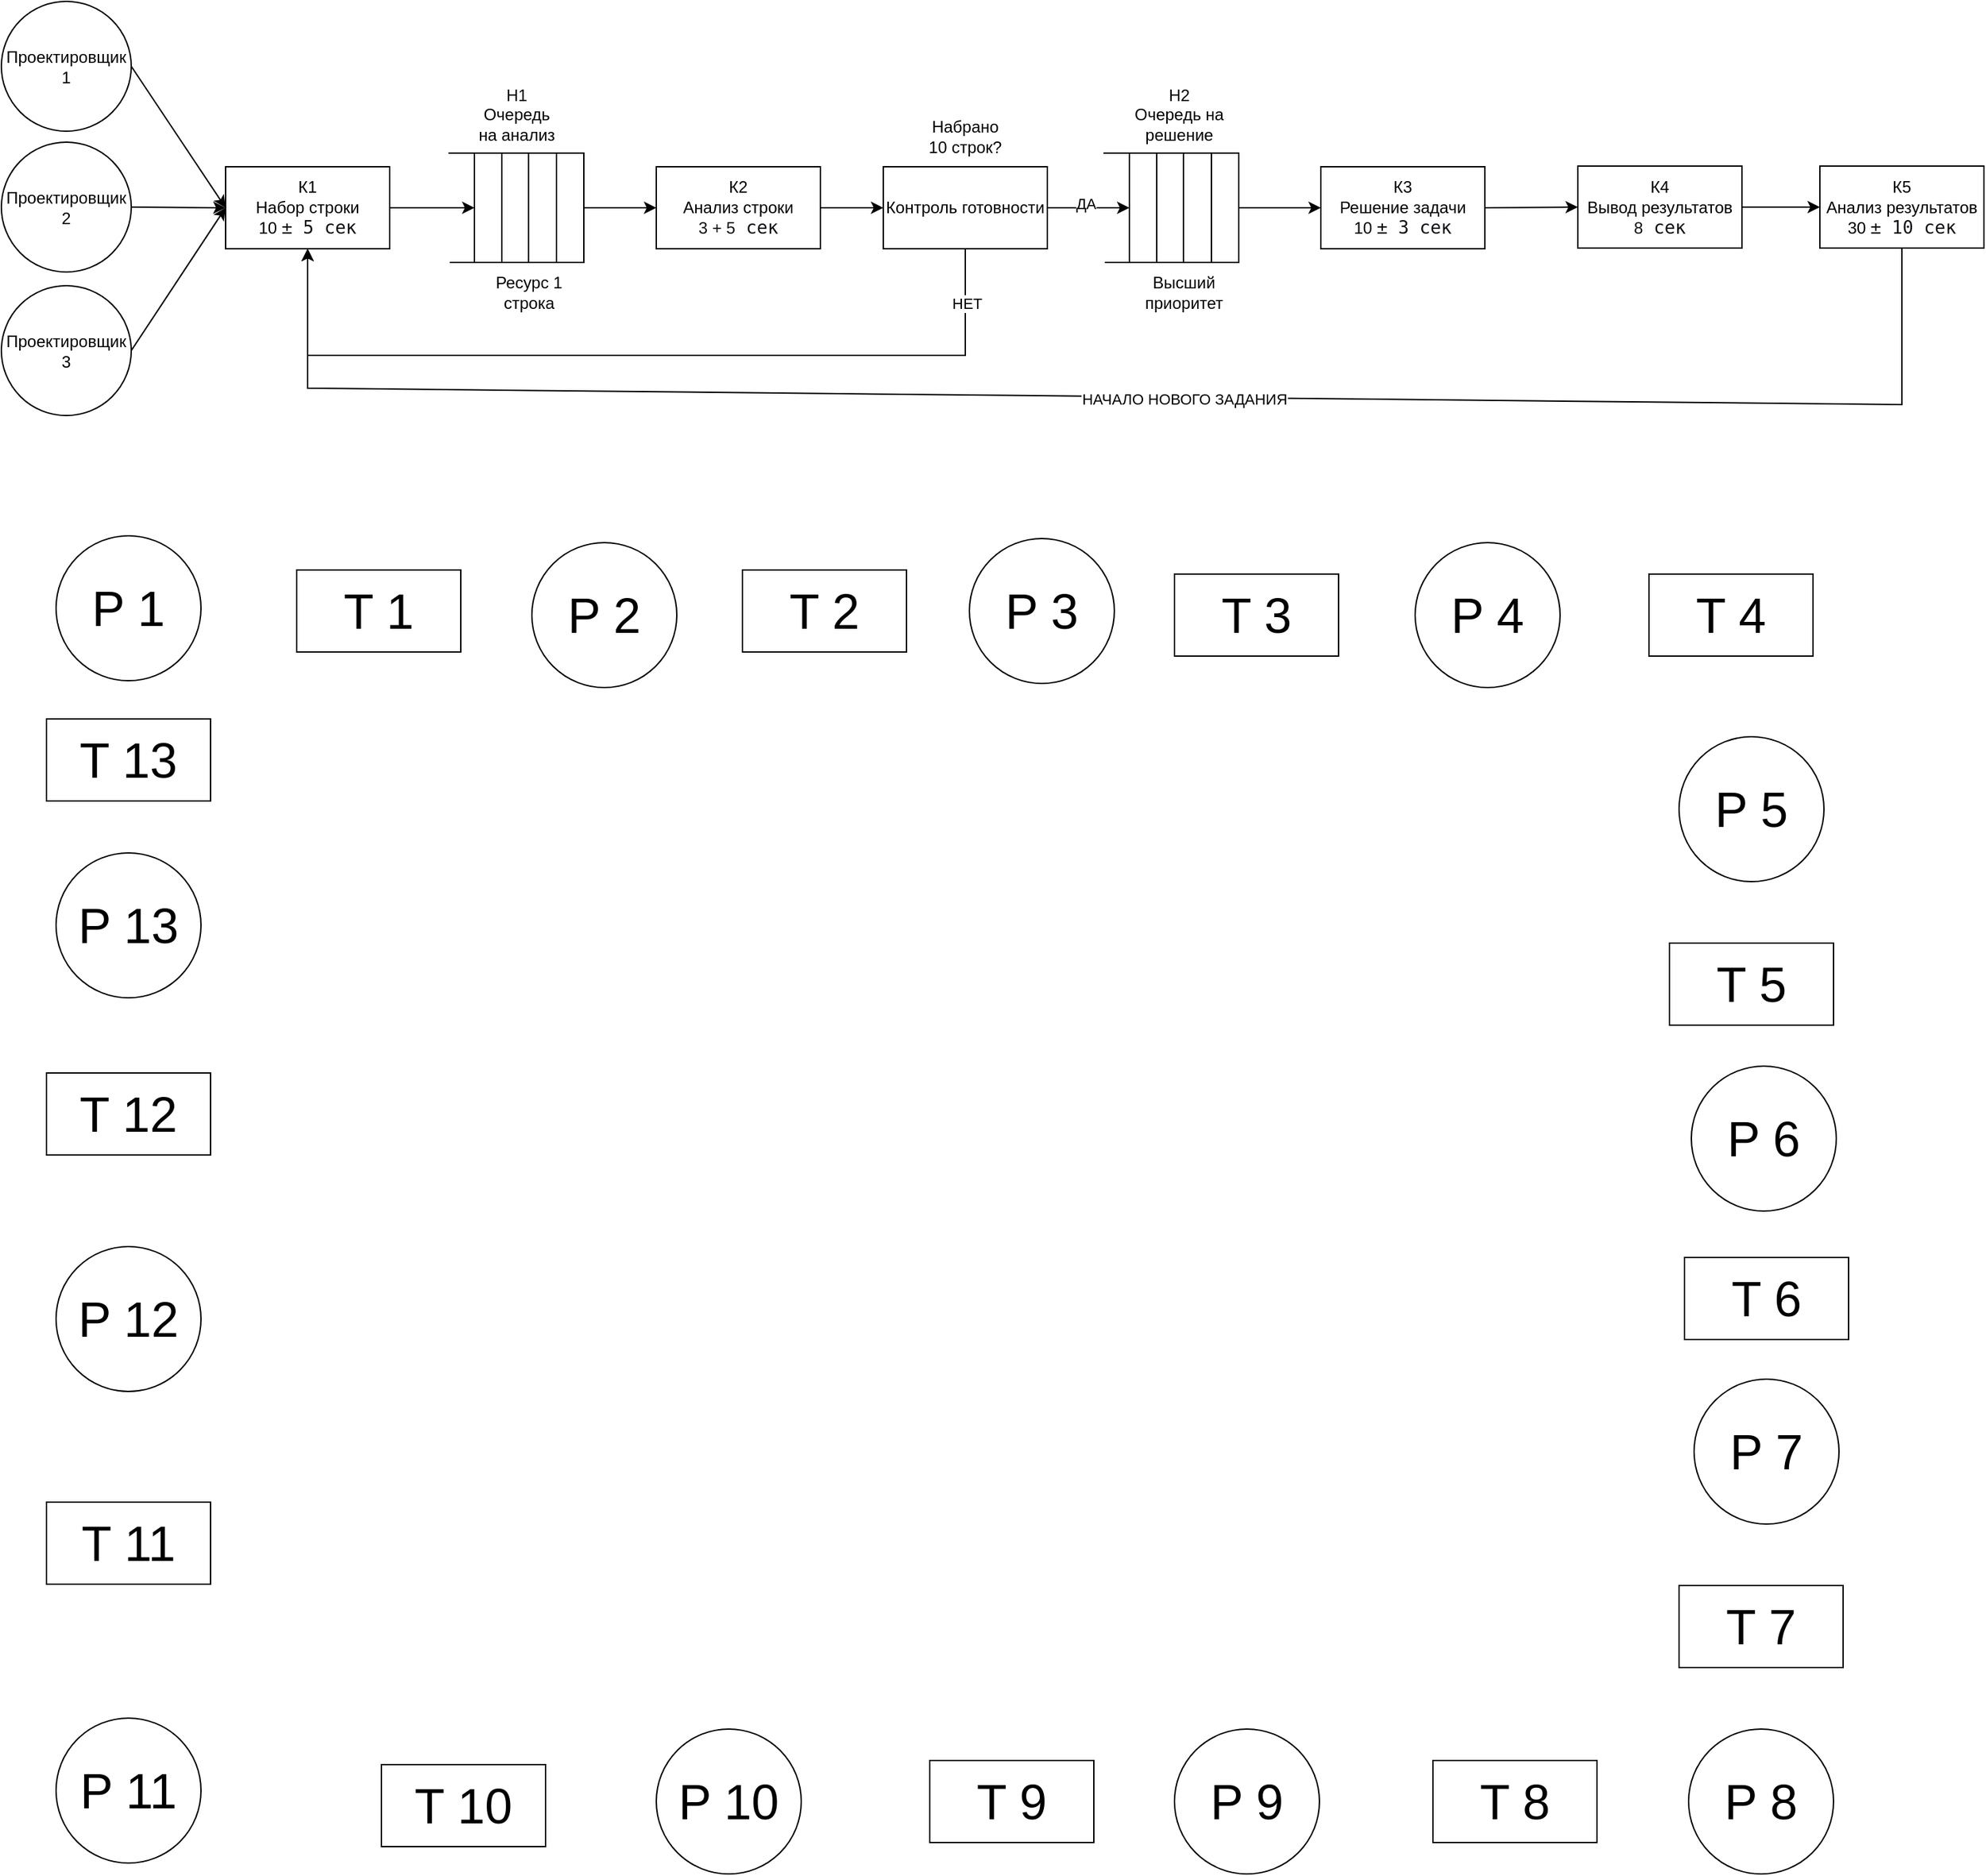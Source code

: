 <mxfile version="28.2.7">
  <diagram name="Страница — 1" id="6K8K25cdljVOq_ZdmeXt">
    <mxGraphModel dx="2084" dy="1096" grid="0" gridSize="10" guides="1" tooltips="1" connect="1" arrows="1" fold="1" page="0" pageScale="1" pageWidth="827" pageHeight="1169" math="0" shadow="0">
      <root>
        <mxCell id="0" />
        <mxCell id="1" parent="0" />
        <mxCell id="H_bH9iHKeHK5xQA8kicP-1" value="Проектировщик 1" style="ellipse;whiteSpace=wrap;html=1;aspect=fixed;" parent="1" vertex="1">
          <mxGeometry x="37" y="101" width="95" height="95" as="geometry" />
        </mxCell>
        <mxCell id="H_bH9iHKeHK5xQA8kicP-2" value="Проектировщик 2" style="ellipse;whiteSpace=wrap;html=1;aspect=fixed;" parent="1" vertex="1">
          <mxGeometry x="37" y="204" width="95" height="95" as="geometry" />
        </mxCell>
        <mxCell id="H_bH9iHKeHK5xQA8kicP-3" value="Проектировщик 3" style="ellipse;whiteSpace=wrap;html=1;aspect=fixed;" parent="1" vertex="1">
          <mxGeometry x="37" y="309" width="95" height="95" as="geometry" />
        </mxCell>
        <mxCell id="H_bH9iHKeHK5xQA8kicP-4" value="К1&lt;div&gt;Набор строки&lt;/div&gt;&lt;div&gt;10&amp;nbsp;&lt;span style=&quot;color: rgb(15, 17, 21); font-family: Menlo, Monaco, Consolas, &amp;quot;Cascadia Mono&amp;quot;, &amp;quot;Ubuntu Mono&amp;quot;, &amp;quot;DejaVu Sans Mono&amp;quot;, &amp;quot;Liberation Mono&amp;quot;, &amp;quot;JetBrains Mono&amp;quot;, &amp;quot;Fira Code&amp;quot;, Cousine, &amp;quot;Roboto Mono&amp;quot;, &amp;quot;Courier New&amp;quot;, Courier, sans-serif, system-ui; font-size: 13px; text-align: start; background-color: transparent;&quot;&gt;± 5 сек&lt;/span&gt;&lt;/div&gt;" style="rounded=0;whiteSpace=wrap;html=1;" parent="1" vertex="1">
          <mxGeometry x="201" y="222" width="120" height="60" as="geometry" />
        </mxCell>
        <mxCell id="H_bH9iHKeHK5xQA8kicP-10" value="" style="whiteSpace=wrap;html=1;aspect=fixed;" parent="1" vertex="1">
          <mxGeometry x="383" y="212" width="80" height="80" as="geometry" />
        </mxCell>
        <mxCell id="H_bH9iHKeHK5xQA8kicP-12" value="" style="endArrow=none;html=1;rounded=0;entryX=0.25;entryY=0;entryDx=0;entryDy=0;exitX=0.25;exitY=1;exitDx=0;exitDy=0;" parent="1" source="H_bH9iHKeHK5xQA8kicP-10" target="H_bH9iHKeHK5xQA8kicP-10" edge="1">
          <mxGeometry width="50" height="50" relative="1" as="geometry">
            <mxPoint x="361" y="298" as="sourcePoint" />
            <mxPoint x="411" y="248" as="targetPoint" />
          </mxGeometry>
        </mxCell>
        <mxCell id="H_bH9iHKeHK5xQA8kicP-13" value="" style="endArrow=none;html=1;rounded=0;entryX=0.25;entryY=0;entryDx=0;entryDy=0;exitX=0.25;exitY=1;exitDx=0;exitDy=0;" parent="1" edge="1">
          <mxGeometry width="50" height="50" relative="1" as="geometry">
            <mxPoint x="422.58" y="292" as="sourcePoint" />
            <mxPoint x="422.58" y="212" as="targetPoint" />
          </mxGeometry>
        </mxCell>
        <mxCell id="H_bH9iHKeHK5xQA8kicP-14" value="" style="endArrow=none;html=1;rounded=0;entryX=0.25;entryY=0;entryDx=0;entryDy=0;exitX=0.25;exitY=1;exitDx=0;exitDy=0;" parent="1" edge="1">
          <mxGeometry width="50" height="50" relative="1" as="geometry">
            <mxPoint x="443" y="292" as="sourcePoint" />
            <mxPoint x="443" y="212" as="targetPoint" />
          </mxGeometry>
        </mxCell>
        <mxCell id="H_bH9iHKeHK5xQA8kicP-15" value="" style="endArrow=none;html=1;rounded=0;entryX=0.75;entryY=1;entryDx=0;entryDy=0;" parent="1" target="H_bH9iHKeHK5xQA8kicP-10" edge="1">
          <mxGeometry width="50" height="50" relative="1" as="geometry">
            <mxPoint x="365" y="292" as="sourcePoint" />
            <mxPoint x="393" y="333" as="targetPoint" />
          </mxGeometry>
        </mxCell>
        <mxCell id="H_bH9iHKeHK5xQA8kicP-16" value="" style="endArrow=none;html=1;rounded=0;entryX=0.75;entryY=0;entryDx=0;entryDy=0;" parent="1" target="H_bH9iHKeHK5xQA8kicP-10" edge="1">
          <mxGeometry width="50" height="50" relative="1" as="geometry">
            <mxPoint x="364" y="212" as="sourcePoint" />
            <mxPoint x="410" y="362" as="targetPoint" />
          </mxGeometry>
        </mxCell>
        <mxCell id="H_bH9iHKeHK5xQA8kicP-17" value="Н1&lt;div&gt;Очередь на анализ&lt;/div&gt;" style="text;html=1;whiteSpace=wrap;strokeColor=none;fillColor=none;align=center;verticalAlign=middle;rounded=0;" parent="1" vertex="1">
          <mxGeometry x="384" y="169" width="60" height="30" as="geometry" />
        </mxCell>
        <mxCell id="H_bH9iHKeHK5xQA8kicP-19" value="Ресурс 1 строка" style="text;html=1;whiteSpace=wrap;strokeColor=none;fillColor=none;align=center;verticalAlign=middle;rounded=0;" parent="1" vertex="1">
          <mxGeometry x="393" y="299" width="60" height="30" as="geometry" />
        </mxCell>
        <mxCell id="H_bH9iHKeHK5xQA8kicP-21" value="К2&lt;div&gt;&lt;span style=&quot;background-color: transparent; color: light-dark(rgb(0, 0, 0), rgb(255, 255, 255));&quot;&gt;Анализ строки&lt;/span&gt;&lt;/div&gt;&lt;div style=&quot;text-align: center;&quot;&gt;&lt;span style=&quot;background-color: transparent; text-align: start; color: rgb(15, 17, 21);&quot;&gt;3 + 5&lt;/span&gt;&lt;span style=&quot;background-color: transparent; color: rgb(15, 17, 21); font-family: Menlo, Monaco, Consolas, &amp;quot;Cascadia Mono&amp;quot;, &amp;quot;Ubuntu Mono&amp;quot;, &amp;quot;DejaVu Sans Mono&amp;quot;, &amp;quot;Liberation Mono&amp;quot;, &amp;quot;JetBrains Mono&amp;quot;, &amp;quot;Fira Code&amp;quot;, Cousine, &amp;quot;Roboto Mono&amp;quot;, &amp;quot;Courier New&amp;quot;, Courier, sans-serif, system-ui; font-size: 13px; text-align: start;&quot;&gt; сек&lt;/span&gt;&lt;/div&gt;" style="rounded=0;whiteSpace=wrap;html=1;" parent="1" vertex="1">
          <mxGeometry x="516" y="222" width="120" height="60" as="geometry" />
        </mxCell>
        <mxCell id="H_bH9iHKeHK5xQA8kicP-22" value="Контроль готовности" style="rounded=0;whiteSpace=wrap;html=1;" parent="1" vertex="1">
          <mxGeometry x="682" y="222" width="120" height="60" as="geometry" />
        </mxCell>
        <mxCell id="H_bH9iHKeHK5xQA8kicP-23" value="" style="whiteSpace=wrap;html=1;aspect=fixed;" parent="1" vertex="1">
          <mxGeometry x="862" y="212" width="80" height="80" as="geometry" />
        </mxCell>
        <mxCell id="H_bH9iHKeHK5xQA8kicP-24" value="" style="endArrow=none;html=1;rounded=0;entryX=0.25;entryY=0;entryDx=0;entryDy=0;exitX=0.25;exitY=1;exitDx=0;exitDy=0;" parent="1" source="H_bH9iHKeHK5xQA8kicP-23" target="H_bH9iHKeHK5xQA8kicP-23" edge="1">
          <mxGeometry width="50" height="50" relative="1" as="geometry">
            <mxPoint x="840" y="298" as="sourcePoint" />
            <mxPoint x="890" y="248" as="targetPoint" />
          </mxGeometry>
        </mxCell>
        <mxCell id="H_bH9iHKeHK5xQA8kicP-25" value="" style="endArrow=none;html=1;rounded=0;entryX=0.25;entryY=0;entryDx=0;entryDy=0;exitX=0.25;exitY=1;exitDx=0;exitDy=0;" parent="1" edge="1">
          <mxGeometry width="50" height="50" relative="1" as="geometry">
            <mxPoint x="901.58" y="292" as="sourcePoint" />
            <mxPoint x="901.58" y="212" as="targetPoint" />
          </mxGeometry>
        </mxCell>
        <mxCell id="H_bH9iHKeHK5xQA8kicP-26" value="" style="endArrow=none;html=1;rounded=0;entryX=0.25;entryY=0;entryDx=0;entryDy=0;exitX=0.25;exitY=1;exitDx=0;exitDy=0;" parent="1" edge="1">
          <mxGeometry width="50" height="50" relative="1" as="geometry">
            <mxPoint x="922" y="292" as="sourcePoint" />
            <mxPoint x="922" y="212" as="targetPoint" />
          </mxGeometry>
        </mxCell>
        <mxCell id="H_bH9iHKeHK5xQA8kicP-27" value="" style="endArrow=none;html=1;rounded=0;entryX=0.75;entryY=1;entryDx=0;entryDy=0;" parent="1" target="H_bH9iHKeHK5xQA8kicP-23" edge="1">
          <mxGeometry width="50" height="50" relative="1" as="geometry">
            <mxPoint x="844" y="292" as="sourcePoint" />
            <mxPoint x="872" y="333" as="targetPoint" />
          </mxGeometry>
        </mxCell>
        <mxCell id="H_bH9iHKeHK5xQA8kicP-28" value="" style="endArrow=none;html=1;rounded=0;entryX=0.75;entryY=0;entryDx=0;entryDy=0;" parent="1" target="H_bH9iHKeHK5xQA8kicP-23" edge="1">
          <mxGeometry width="50" height="50" relative="1" as="geometry">
            <mxPoint x="843" y="212" as="sourcePoint" />
            <mxPoint x="889" y="362" as="targetPoint" />
          </mxGeometry>
        </mxCell>
        <mxCell id="H_bH9iHKeHK5xQA8kicP-29" value="Н2&lt;div&gt;Очередь на решение&lt;/div&gt;" style="text;html=1;whiteSpace=wrap;strokeColor=none;fillColor=none;align=center;verticalAlign=middle;rounded=0;" parent="1" vertex="1">
          <mxGeometry x="863" y="169" width="71" height="30" as="geometry" />
        </mxCell>
        <mxCell id="H_bH9iHKeHK5xQA8kicP-30" value="Высший приоритет" style="text;html=1;whiteSpace=wrap;strokeColor=none;fillColor=none;align=center;verticalAlign=middle;rounded=0;" parent="1" vertex="1">
          <mxGeometry x="872" y="299" width="60" height="30" as="geometry" />
        </mxCell>
        <mxCell id="H_bH9iHKeHK5xQA8kicP-31" value="Набрано 10 строк?" style="text;html=1;whiteSpace=wrap;strokeColor=none;fillColor=none;align=center;verticalAlign=middle;rounded=0;" parent="1" vertex="1">
          <mxGeometry x="712" y="185" width="60" height="30" as="geometry" />
        </mxCell>
        <mxCell id="H_bH9iHKeHK5xQA8kicP-32" value="К3&lt;div&gt;Решение задачи&lt;/div&gt;&lt;div&gt;10&amp;nbsp;&lt;span style=&quot;color: rgb(15, 17, 21); font-family: Menlo, Monaco, Consolas, &amp;quot;Cascadia Mono&amp;quot;, &amp;quot;Ubuntu Mono&amp;quot;, &amp;quot;DejaVu Sans Mono&amp;quot;, &amp;quot;Liberation Mono&amp;quot;, &amp;quot;JetBrains Mono&amp;quot;, &amp;quot;Fira Code&amp;quot;, Cousine, &amp;quot;Roboto Mono&amp;quot;, &amp;quot;Courier New&amp;quot;, Courier, sans-serif, system-ui; font-size: 13px; text-align: start; background-color: transparent;&quot;&gt;± 3 сек&lt;/span&gt;&lt;/div&gt;" style="rounded=0;whiteSpace=wrap;html=1;" parent="1" vertex="1">
          <mxGeometry x="1002" y="222" width="120" height="60" as="geometry" />
        </mxCell>
        <mxCell id="H_bH9iHKeHK5xQA8kicP-33" value="К4&lt;div&gt;Вывод результатов&lt;/div&gt;&lt;div style=&quot;text-align: center;&quot;&gt;&lt;span style=&quot;text-align: start; background-color: transparent; color: rgb(15, 17, 21);&quot;&gt;8&lt;/span&gt;&lt;span style=&quot;color: rgb(15, 17, 21); font-family: Menlo, Monaco, Consolas, &amp;quot;Cascadia Mono&amp;quot;, &amp;quot;Ubuntu Mono&amp;quot;, &amp;quot;DejaVu Sans Mono&amp;quot;, &amp;quot;Liberation Mono&amp;quot;, &amp;quot;JetBrains Mono&amp;quot;, &amp;quot;Fira Code&amp;quot;, Cousine, &amp;quot;Roboto Mono&amp;quot;, &amp;quot;Courier New&amp;quot;, Courier, sans-serif, system-ui; font-size: 13px; text-align: start; background-color: transparent;&quot;&gt; сек&lt;/span&gt;&lt;/div&gt;" style="rounded=0;whiteSpace=wrap;html=1;" parent="1" vertex="1">
          <mxGeometry x="1190" y="221.5" width="120" height="60" as="geometry" />
        </mxCell>
        <mxCell id="H_bH9iHKeHK5xQA8kicP-34" value="К5&lt;div&gt;Анализ результатов&lt;/div&gt;&lt;div&gt;30&amp;nbsp;&lt;span style=&quot;color: rgb(15, 17, 21); font-family: Menlo, Monaco, Consolas, &amp;quot;Cascadia Mono&amp;quot;, &amp;quot;Ubuntu Mono&amp;quot;, &amp;quot;DejaVu Sans Mono&amp;quot;, &amp;quot;Liberation Mono&amp;quot;, &amp;quot;JetBrains Mono&amp;quot;, &amp;quot;Fira Code&amp;quot;, Cousine, &amp;quot;Roboto Mono&amp;quot;, &amp;quot;Courier New&amp;quot;, Courier, sans-serif, system-ui; font-size: 13px; text-align: start; background-color: transparent;&quot;&gt;± 10 сек&lt;/span&gt;&lt;/div&gt;" style="rounded=0;whiteSpace=wrap;html=1;" parent="1" vertex="1">
          <mxGeometry x="1367" y="221.5" width="120" height="60" as="geometry" />
        </mxCell>
        <mxCell id="H_bH9iHKeHK5xQA8kicP-38" value="" style="endArrow=classic;html=1;rounded=0;entryX=0.5;entryY=1;entryDx=0;entryDy=0;exitX=0.5;exitY=1;exitDx=0;exitDy=0;" parent="1" source="H_bH9iHKeHK5xQA8kicP-22" target="H_bH9iHKeHK5xQA8kicP-4" edge="1">
          <mxGeometry width="50" height="50" relative="1" as="geometry">
            <mxPoint x="861" y="352" as="sourcePoint" />
            <mxPoint x="534" y="260" as="targetPoint" />
            <Array as="points">
              <mxPoint x="742" y="360" />
              <mxPoint x="495" y="360" />
              <mxPoint x="261" y="360" />
            </Array>
          </mxGeometry>
        </mxCell>
        <mxCell id="H_bH9iHKeHK5xQA8kicP-39" value="НЕТ" style="edgeLabel;html=1;align=center;verticalAlign=middle;resizable=0;points=[];" parent="H_bH9iHKeHK5xQA8kicP-38" vertex="1" connectable="0">
          <mxGeometry x="-0.874" y="1" relative="1" as="geometry">
            <mxPoint as="offset" />
          </mxGeometry>
        </mxCell>
        <mxCell id="H_bH9iHKeHK5xQA8kicP-40" value="" style="endArrow=classic;html=1;rounded=0;entryX=0;entryY=0.5;entryDx=0;entryDy=0;exitX=1;exitY=0.5;exitDx=0;exitDy=0;" parent="1" source="H_bH9iHKeHK5xQA8kicP-22" target="H_bH9iHKeHK5xQA8kicP-23" edge="1">
          <mxGeometry width="50" height="50" relative="1" as="geometry">
            <mxPoint x="502" y="310" as="sourcePoint" />
            <mxPoint x="552" y="260" as="targetPoint" />
          </mxGeometry>
        </mxCell>
        <mxCell id="H_bH9iHKeHK5xQA8kicP-41" value="ДА" style="edgeLabel;html=1;align=center;verticalAlign=middle;resizable=0;points=[];" parent="H_bH9iHKeHK5xQA8kicP-40" vertex="1" connectable="0">
          <mxGeometry x="-0.089" y="3" relative="1" as="geometry">
            <mxPoint as="offset" />
          </mxGeometry>
        </mxCell>
        <mxCell id="otovDyo15XHB1M8LhM_m-1" value="" style="endArrow=classic;html=1;rounded=0;entryX=0;entryY=0.5;entryDx=0;entryDy=0;exitX=1;exitY=0.5;exitDx=0;exitDy=0;" edge="1" parent="1" source="H_bH9iHKeHK5xQA8kicP-3" target="H_bH9iHKeHK5xQA8kicP-4">
          <mxGeometry width="50" height="50" relative="1" as="geometry">
            <mxPoint x="153" y="477" as="sourcePoint" />
            <mxPoint x="203" y="427" as="targetPoint" />
          </mxGeometry>
        </mxCell>
        <mxCell id="otovDyo15XHB1M8LhM_m-2" value="" style="endArrow=classic;html=1;rounded=0;entryX=0;entryY=0.5;entryDx=0;entryDy=0;exitX=1;exitY=0.5;exitDx=0;exitDy=0;" edge="1" parent="1" source="H_bH9iHKeHK5xQA8kicP-2" target="H_bH9iHKeHK5xQA8kicP-4">
          <mxGeometry width="50" height="50" relative="1" as="geometry">
            <mxPoint x="257" y="501" as="sourcePoint" />
            <mxPoint x="326" y="396" as="targetPoint" />
          </mxGeometry>
        </mxCell>
        <mxCell id="otovDyo15XHB1M8LhM_m-3" value="" style="endArrow=classic;html=1;rounded=0;entryX=0;entryY=0.5;entryDx=0;entryDy=0;exitX=1;exitY=0.5;exitDx=0;exitDy=0;" edge="1" parent="1" source="H_bH9iHKeHK5xQA8kicP-1" target="H_bH9iHKeHK5xQA8kicP-4">
          <mxGeometry width="50" height="50" relative="1" as="geometry">
            <mxPoint x="225" y="510" as="sourcePoint" />
            <mxPoint x="294" y="405" as="targetPoint" />
          </mxGeometry>
        </mxCell>
        <mxCell id="otovDyo15XHB1M8LhM_m-4" value="" style="endArrow=classic;html=1;rounded=0;entryX=0;entryY=0.5;entryDx=0;entryDy=0;exitX=1;exitY=0.5;exitDx=0;exitDy=0;" edge="1" parent="1" source="H_bH9iHKeHK5xQA8kicP-4" target="H_bH9iHKeHK5xQA8kicP-10">
          <mxGeometry width="50" height="50" relative="1" as="geometry">
            <mxPoint x="151" y="528" as="sourcePoint" />
            <mxPoint x="220" y="423" as="targetPoint" />
          </mxGeometry>
        </mxCell>
        <mxCell id="otovDyo15XHB1M8LhM_m-5" value="" style="endArrow=classic;html=1;rounded=0;entryX=0;entryY=0.5;entryDx=0;entryDy=0;exitX=1;exitY=0.5;exitDx=0;exitDy=0;" edge="1" parent="1" source="H_bH9iHKeHK5xQA8kicP-10" target="H_bH9iHKeHK5xQA8kicP-21">
          <mxGeometry width="50" height="50" relative="1" as="geometry">
            <mxPoint x="320" y="521" as="sourcePoint" />
            <mxPoint x="389" y="416" as="targetPoint" />
          </mxGeometry>
        </mxCell>
        <mxCell id="otovDyo15XHB1M8LhM_m-6" value="" style="endArrow=classic;html=1;rounded=0;entryX=0;entryY=0.5;entryDx=0;entryDy=0;exitX=1;exitY=0.5;exitDx=0;exitDy=0;" edge="1" parent="1" source="H_bH9iHKeHK5xQA8kicP-21" target="H_bH9iHKeHK5xQA8kicP-22">
          <mxGeometry width="50" height="50" relative="1" as="geometry">
            <mxPoint x="473" y="515" as="sourcePoint" />
            <mxPoint x="542" y="410" as="targetPoint" />
          </mxGeometry>
        </mxCell>
        <mxCell id="otovDyo15XHB1M8LhM_m-7" value="" style="endArrow=classic;html=1;rounded=0;entryX=0;entryY=0.5;entryDx=0;entryDy=0;exitX=1;exitY=0.5;exitDx=0;exitDy=0;" edge="1" parent="1" source="H_bH9iHKeHK5xQA8kicP-23" target="H_bH9iHKeHK5xQA8kicP-32">
          <mxGeometry width="50" height="50" relative="1" as="geometry">
            <mxPoint x="1011" y="511" as="sourcePoint" />
            <mxPoint x="1080" y="406" as="targetPoint" />
          </mxGeometry>
        </mxCell>
        <mxCell id="otovDyo15XHB1M8LhM_m-8" value="" style="endArrow=classic;html=1;rounded=0;entryX=0;entryY=0.5;entryDx=0;entryDy=0;exitX=1;exitY=0.5;exitDx=0;exitDy=0;" edge="1" parent="1" source="H_bH9iHKeHK5xQA8kicP-32" target="H_bH9iHKeHK5xQA8kicP-33">
          <mxGeometry width="50" height="50" relative="1" as="geometry">
            <mxPoint x="1105" y="482" as="sourcePoint" />
            <mxPoint x="1174" y="377" as="targetPoint" />
          </mxGeometry>
        </mxCell>
        <mxCell id="otovDyo15XHB1M8LhM_m-9" value="" style="endArrow=classic;html=1;rounded=0;entryX=0;entryY=0.5;entryDx=0;entryDy=0;exitX=1;exitY=0.5;exitDx=0;exitDy=0;" edge="1" parent="1" source="H_bH9iHKeHK5xQA8kicP-33" target="H_bH9iHKeHK5xQA8kicP-34">
          <mxGeometry width="50" height="50" relative="1" as="geometry">
            <mxPoint x="1243" y="483" as="sourcePoint" />
            <mxPoint x="1312" y="378" as="targetPoint" />
          </mxGeometry>
        </mxCell>
        <mxCell id="otovDyo15XHB1M8LhM_m-10" value="" style="endArrow=classic;html=1;rounded=0;exitX=0.5;exitY=1;exitDx=0;exitDy=0;entryX=0.5;entryY=1;entryDx=0;entryDy=0;" edge="1" parent="1" source="H_bH9iHKeHK5xQA8kicP-34" target="H_bH9iHKeHK5xQA8kicP-4">
          <mxGeometry width="50" height="50" relative="1" as="geometry">
            <mxPoint x="1562" y="375" as="sourcePoint" />
            <mxPoint x="552" y="340" as="targetPoint" />
            <Array as="points">
              <mxPoint x="1427" y="396" />
              <mxPoint x="261" y="384" />
            </Array>
          </mxGeometry>
        </mxCell>
        <mxCell id="otovDyo15XHB1M8LhM_m-13" value="НАЧАЛО НОВОГО ЗАДАНИЯ" style="edgeLabel;html=1;align=center;verticalAlign=middle;resizable=0;points=[];" vertex="1" connectable="0" parent="otovDyo15XHB1M8LhM_m-10">
          <mxGeometry x="-0.074" y="1" relative="1" as="geometry">
            <mxPoint as="offset" />
          </mxGeometry>
        </mxCell>
        <mxCell id="otovDyo15XHB1M8LhM_m-14" value="&lt;font style=&quot;font-size: 36px;&quot;&gt;P 1&lt;/font&gt;" style="ellipse;whiteSpace=wrap;html=1;aspect=fixed;" vertex="1" parent="1">
          <mxGeometry x="77" y="492" width="106" height="106" as="geometry" />
        </mxCell>
        <mxCell id="otovDyo15XHB1M8LhM_m-15" value="&lt;font style=&quot;font-size: 36px;&quot;&gt;P 8&lt;/font&gt;" style="ellipse;whiteSpace=wrap;html=1;aspect=fixed;" vertex="1" parent="1">
          <mxGeometry x="1271" y="1365" width="106" height="106" as="geometry" />
        </mxCell>
        <mxCell id="otovDyo15XHB1M8LhM_m-16" value="&lt;font style=&quot;font-size: 36px;&quot;&gt;P 7&lt;/font&gt;" style="ellipse;whiteSpace=wrap;html=1;aspect=fixed;" vertex="1" parent="1">
          <mxGeometry x="1275" y="1109" width="106" height="106" as="geometry" />
        </mxCell>
        <mxCell id="otovDyo15XHB1M8LhM_m-17" value="&lt;font style=&quot;font-size: 36px;&quot;&gt;P 6&lt;/font&gt;" style="ellipse;whiteSpace=wrap;html=1;aspect=fixed;" vertex="1" parent="1">
          <mxGeometry x="1273" y="880" width="106" height="106" as="geometry" />
        </mxCell>
        <mxCell id="otovDyo15XHB1M8LhM_m-18" value="&lt;font style=&quot;font-size: 36px;&quot;&gt;P 5&lt;/font&gt;" style="ellipse;whiteSpace=wrap;html=1;aspect=fixed;" vertex="1" parent="1">
          <mxGeometry x="1264" y="639" width="106" height="106" as="geometry" />
        </mxCell>
        <mxCell id="otovDyo15XHB1M8LhM_m-19" value="&lt;font style=&quot;font-size: 36px;&quot;&gt;P 4&lt;/font&gt;" style="ellipse;whiteSpace=wrap;html=1;aspect=fixed;" vertex="1" parent="1">
          <mxGeometry x="1071" y="497" width="106" height="106" as="geometry" />
        </mxCell>
        <mxCell id="otovDyo15XHB1M8LhM_m-20" value="&lt;font style=&quot;font-size: 36px;&quot;&gt;P 3&lt;/font&gt;" style="ellipse;whiteSpace=wrap;html=1;aspect=fixed;" vertex="1" parent="1">
          <mxGeometry x="745" y="494" width="106" height="106" as="geometry" />
        </mxCell>
        <mxCell id="otovDyo15XHB1M8LhM_m-21" value="&lt;font style=&quot;font-size: 36px;&quot;&gt;P 2&lt;/font&gt;" style="ellipse;whiteSpace=wrap;html=1;aspect=fixed;" vertex="1" parent="1">
          <mxGeometry x="425" y="497" width="106" height="106" as="geometry" />
        </mxCell>
        <mxCell id="otovDyo15XHB1M8LhM_m-23" value="&lt;font style=&quot;font-size: 36px;&quot;&gt;P 10&lt;/font&gt;" style="ellipse;whiteSpace=wrap;html=1;aspect=fixed;" vertex="1" parent="1">
          <mxGeometry x="516" y="1365" width="106" height="106" as="geometry" />
        </mxCell>
        <mxCell id="otovDyo15XHB1M8LhM_m-24" value="&lt;font style=&quot;font-size: 36px;&quot;&gt;P 9&lt;/font&gt;" style="ellipse;whiteSpace=wrap;html=1;aspect=fixed;" vertex="1" parent="1">
          <mxGeometry x="895" y="1365" width="106" height="106" as="geometry" />
        </mxCell>
        <mxCell id="otovDyo15XHB1M8LhM_m-31" value="&lt;font style=&quot;font-size: 36px;&quot;&gt;P 11&lt;/font&gt;" style="ellipse;whiteSpace=wrap;html=1;aspect=fixed;" vertex="1" parent="1">
          <mxGeometry x="77" y="1357" width="106" height="106" as="geometry" />
        </mxCell>
        <mxCell id="otovDyo15XHB1M8LhM_m-33" value="&lt;font style=&quot;font-size: 36px;&quot;&gt;P 13&lt;/font&gt;" style="ellipse;whiteSpace=wrap;html=1;aspect=fixed;" vertex="1" parent="1">
          <mxGeometry x="77" y="724" width="106" height="106" as="geometry" />
        </mxCell>
        <mxCell id="otovDyo15XHB1M8LhM_m-34" value="&lt;font style=&quot;font-size: 36px;&quot;&gt;P 12&lt;/font&gt;" style="ellipse;whiteSpace=wrap;html=1;aspect=fixed;" vertex="1" parent="1">
          <mxGeometry x="77" y="1012" width="106" height="106" as="geometry" />
        </mxCell>
        <mxCell id="otovDyo15XHB1M8LhM_m-35" value="&lt;font style=&quot;font-size: 36px;&quot;&gt;T 1&lt;/font&gt;" style="rounded=0;whiteSpace=wrap;html=1;" vertex="1" parent="1">
          <mxGeometry x="253" y="517" width="120" height="60" as="geometry" />
        </mxCell>
        <mxCell id="otovDyo15XHB1M8LhM_m-36" value="&lt;font style=&quot;font-size: 36px;&quot;&gt;T 11&lt;/font&gt;" style="rounded=0;whiteSpace=wrap;html=1;" vertex="1" parent="1">
          <mxGeometry x="70" y="1199" width="120" height="60" as="geometry" />
        </mxCell>
        <mxCell id="otovDyo15XHB1M8LhM_m-37" value="&lt;font style=&quot;font-size: 36px;&quot;&gt;T 10&lt;/font&gt;" style="rounded=0;whiteSpace=wrap;html=1;" vertex="1" parent="1">
          <mxGeometry x="315" y="1391" width="120" height="60" as="geometry" />
        </mxCell>
        <mxCell id="otovDyo15XHB1M8LhM_m-38" value="&lt;font style=&quot;font-size: 36px;&quot;&gt;T 9&lt;/font&gt;" style="rounded=0;whiteSpace=wrap;html=1;" vertex="1" parent="1">
          <mxGeometry x="716" y="1388" width="120" height="60" as="geometry" />
        </mxCell>
        <mxCell id="otovDyo15XHB1M8LhM_m-39" value="&lt;font style=&quot;font-size: 36px;&quot;&gt;T 8&lt;/font&gt;" style="rounded=0;whiteSpace=wrap;html=1;" vertex="1" parent="1">
          <mxGeometry x="1084" y="1388" width="120" height="60" as="geometry" />
        </mxCell>
        <mxCell id="otovDyo15XHB1M8LhM_m-40" value="&lt;font style=&quot;font-size: 36px;&quot;&gt;T 6&lt;/font&gt;" style="rounded=0;whiteSpace=wrap;html=1;" vertex="1" parent="1">
          <mxGeometry x="1268" y="1020" width="120" height="60" as="geometry" />
        </mxCell>
        <mxCell id="otovDyo15XHB1M8LhM_m-41" value="&lt;font style=&quot;font-size: 36px;&quot;&gt;T 5&lt;/font&gt;" style="rounded=0;whiteSpace=wrap;html=1;" vertex="1" parent="1">
          <mxGeometry x="1257" y="790" width="120" height="60" as="geometry" />
        </mxCell>
        <mxCell id="otovDyo15XHB1M8LhM_m-42" value="&lt;font style=&quot;font-size: 36px;&quot;&gt;T 4&lt;/font&gt;" style="rounded=0;whiteSpace=wrap;html=1;" vertex="1" parent="1">
          <mxGeometry x="1242" y="520" width="120" height="60" as="geometry" />
        </mxCell>
        <mxCell id="otovDyo15XHB1M8LhM_m-43" value="&lt;font style=&quot;font-size: 36px;&quot;&gt;T 3&lt;/font&gt;" style="rounded=0;whiteSpace=wrap;html=1;" vertex="1" parent="1">
          <mxGeometry x="895" y="520" width="120" height="60" as="geometry" />
        </mxCell>
        <mxCell id="otovDyo15XHB1M8LhM_m-44" value="&lt;font style=&quot;font-size: 36px;&quot;&gt;T 2&lt;/font&gt;" style="rounded=0;whiteSpace=wrap;html=1;" vertex="1" parent="1">
          <mxGeometry x="579" y="517" width="120" height="60" as="geometry" />
        </mxCell>
        <mxCell id="otovDyo15XHB1M8LhM_m-45" value="&lt;font style=&quot;font-size: 36px;&quot;&gt;T 12&lt;/font&gt;" style="rounded=0;whiteSpace=wrap;html=1;" vertex="1" parent="1">
          <mxGeometry x="70" y="885" width="120" height="60" as="geometry" />
        </mxCell>
        <mxCell id="otovDyo15XHB1M8LhM_m-46" value="&lt;font style=&quot;font-size: 36px;&quot;&gt;T 13&lt;/font&gt;" style="rounded=0;whiteSpace=wrap;html=1;" vertex="1" parent="1">
          <mxGeometry x="70" y="626" width="120" height="60" as="geometry" />
        </mxCell>
        <mxCell id="otovDyo15XHB1M8LhM_m-48" style="edgeStyle=orthogonalEdgeStyle;rounded=0;orthogonalLoop=1;jettySize=auto;html=1;exitX=0.5;exitY=1;exitDx=0;exitDy=0;" edge="1" parent="1" source="otovDyo15XHB1M8LhM_m-41" target="otovDyo15XHB1M8LhM_m-41">
          <mxGeometry relative="1" as="geometry" />
        </mxCell>
        <mxCell id="otovDyo15XHB1M8LhM_m-53" value="&lt;font style=&quot;font-size: 36px;&quot;&gt;T 7&lt;/font&gt;" style="rounded=0;whiteSpace=wrap;html=1;" vertex="1" parent="1">
          <mxGeometry x="1264" y="1260" width="120" height="60" as="geometry" />
        </mxCell>
      </root>
    </mxGraphModel>
  </diagram>
</mxfile>
